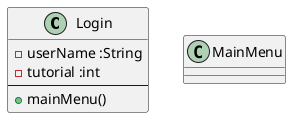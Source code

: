 @startuml

class Login
{
-userName :String
-tutorial :int
--
+mainMenu()
}








class MainMenu{
}




@enduml


